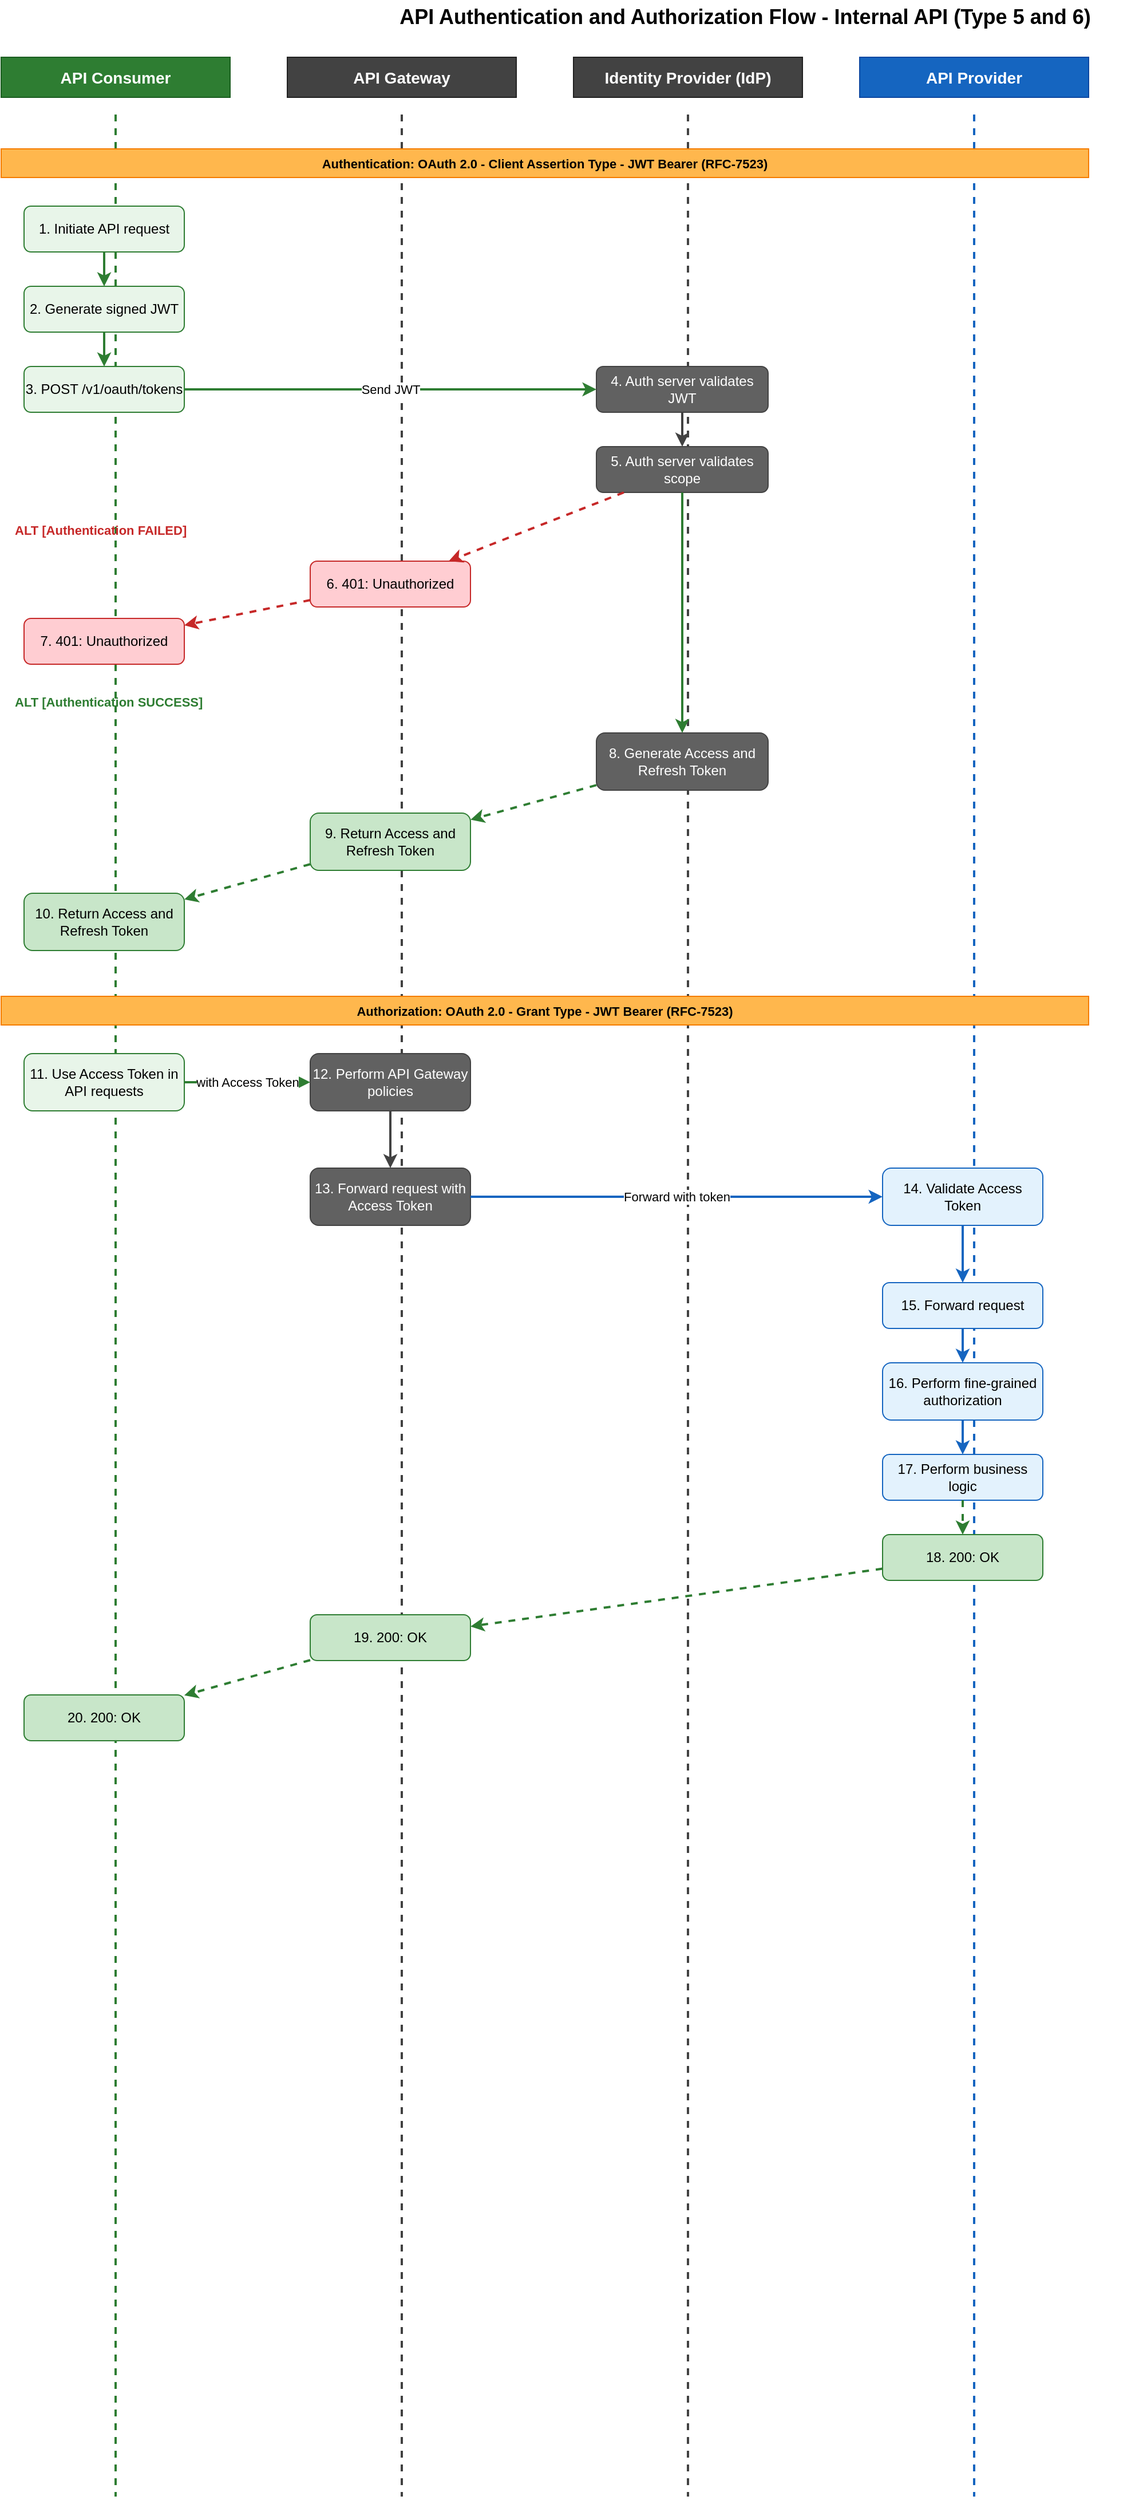 <mxfile>
  <diagram name="API Auth Flow" id="diagram1">
    <mxGraphModel dx="1600" dy="900" grid="1" gridSize="10" guides="1" tooltips="1" connect="1" arrows="1" fold="1" page="1" pageScale="1" pageWidth="1600" pageHeight="2400">
      <root>
        <mxCell id="0"/>
        <mxCell id="1" parent="0"/>
        <mxCell id="title1" value="API Authentication and Authorization Flow - Internal API (Type 5 and 6)" style="text;html=1;align=center;verticalAlign=middle;whiteSpace=wrap;rounded=0;fontSize=18;fontStyle=1;" vertex="1" parent="1">
          <mxGeometry x="350" y="20" width="700" height="30" as="geometry"/>
        </mxCell>
        <mxCell id="h1" value="API Consumer" style="rounded=0;whiteSpace=wrap;html=1;fillColor=#2E7D32;strokeColor=#1B5E20;fontColor=#FFFFFF;fontSize=14;fontStyle=1;" vertex="1" parent="1">
          <mxGeometry x="50" y="70" width="200" height="35" as="geometry"/>
        </mxCell>
        <mxCell id="h2" value="API Gateway" style="rounded=0;whiteSpace=wrap;html=1;fillColor=#424242;strokeColor=#212121;fontColor=#FFFFFF;fontSize=14;fontStyle=1;" vertex="1" parent="1">
          <mxGeometry x="300" y="70" width="200" height="35" as="geometry"/>
        </mxCell>
        <mxCell id="h3" value="Identity Provider (IdP)" style="rounded=0;whiteSpace=wrap;html=1;fillColor=#424242;strokeColor=#212121;fontColor=#FFFFFF;fontSize=14;fontStyle=1;" vertex="1" parent="1">
          <mxGeometry x="550" y="70" width="200" height="35" as="geometry"/>
        </mxCell>
        <mxCell id="h4" value="API Provider" style="rounded=0;whiteSpace=wrap;html=1;fillColor=#1565C0;strokeColor=#0D47A1;fontColor=#FFFFFF;fontSize=14;fontStyle=1;" vertex="1" parent="1">
          <mxGeometry x="800" y="70" width="200" height="35" as="geometry"/>
        </mxCell>
        <mxCell id="l1" value="" style="endArrow=none;dashed=1;html=1;strokeWidth=2;strokeColor=#2E7D32;" edge="1" parent="1">
          <mxGeometry width="50" height="50" relative="1" as="geometry">
            <mxPoint x="150" y="120" as="sourcePoint"/>
            <mxPoint x="150" y="2200" as="targetPoint"/>
          </mxGeometry>
        </mxCell>
        <mxCell id="l2" value="" style="endArrow=none;dashed=1;html=1;strokeWidth=2;strokeColor=#424242;" edge="1" parent="1">
          <mxGeometry width="50" height="50" relative="1" as="geometry">
            <mxPoint x="400" y="120" as="sourcePoint"/>
            <mxPoint x="400" y="2200" as="targetPoint"/>
          </mxGeometry>
        </mxCell>
        <mxCell id="l3" value="" style="endArrow=none;dashed=1;html=1;strokeWidth=2;strokeColor=#424242;" edge="1" parent="1">
          <mxGeometry width="50" height="50" relative="1" as="geometry">
            <mxPoint x="650" y="120" as="sourcePoint"/>
            <mxPoint x="650" y="2200" as="targetPoint"/>
          </mxGeometry>
        </mxCell>
        <mxCell id="l4" value="" style="endArrow=none;dashed=1;html=1;strokeWidth=2;strokeColor=#1565C0;" edge="1" parent="1">
          <mxGeometry width="50" height="50" relative="1" as="geometry">
            <mxPoint x="900" y="120" as="sourcePoint"/>
            <mxPoint x="900" y="2200" as="targetPoint"/>
          </mxGeometry>
        </mxCell>
        <mxCell id="auth1" value="Authentication: OAuth 2.0 - Client Assertion Type - JWT Bearer (RFC-7523)" style="rounded=0;whiteSpace=wrap;html=1;fillColor=#FFB74D;strokeColor=#F57C00;fontSize=11;fontStyle=1;" vertex="1" parent="1">
          <mxGeometry x="50" y="150" width="950" height="25" as="geometry"/>
        </mxCell>
        <mxCell id="s1" value="1. Initiate API request" style="rounded=1;whiteSpace=wrap;html=1;fillColor=#E8F5E9;strokeColor=#2E7D32;" vertex="1" parent="1">
          <mxGeometry x="70" y="200" width="140" height="40" as="geometry"/>
        </mxCell>
        <mxCell id="s2" value="2. Generate signed JWT" style="rounded=1;whiteSpace=wrap;html=1;fillColor=#E8F5E9;strokeColor=#2E7D32;" vertex="1" parent="1">
          <mxGeometry x="70" y="270" width="140" height="40" as="geometry"/>
        </mxCell>
        <mxCell id="a1" value="" style="endArrow=classic;html=1;strokeWidth=2;strokeColor=#2E7D32;" edge="1" parent="1" source="s1" target="s2">
          <mxGeometry width="50" height="50" relative="1" as="geometry">
            <mxPoint x="150" y="240" as="sourcePoint"/>
            <mxPoint x="150" y="270" as="targetPoint"/>
          </mxGeometry>
        </mxCell>
        <mxCell id="s3" value="3. POST /v1/oauth/tokens" style="rounded=1;whiteSpace=wrap;html=1;fillColor=#E8F5E9;strokeColor=#2E7D32;" vertex="1" parent="1">
          <mxGeometry x="70" y="340" width="140" height="40" as="geometry"/>
        </mxCell>
        <mxCell id="a2" value="" style="endArrow=classic;html=1;strokeWidth=2;strokeColor=#2E7D32;" edge="1" parent="1" source="s2" target="s3">
          <mxGeometry width="50" height="50" relative="1" as="geometry">
            <mxPoint x="150" y="310" as="sourcePoint"/>
            <mxPoint x="150" y="340" as="targetPoint"/>
          </mxGeometry>
        </mxCell>
        <mxCell id="s4" value="4. Auth server validates JWT" style="rounded=1;whiteSpace=wrap;html=1;fillColor=#616161;strokeColor=#424242;fontColor=#FFFFFF;" vertex="1" parent="1">
          <mxGeometry x="570" y="340" width="150" height="40" as="geometry"/>
        </mxCell>
        <mxCell id="a3" value="Send JWT" style="endArrow=classic;html=1;strokeWidth=2;strokeColor=#2E7D32;" edge="1" parent="1" source="s3" target="s4">
          <mxGeometry width="50" height="50" relative="1" as="geometry">
            <mxPoint x="210" y="360" as="sourcePoint"/>
            <mxPoint x="570" y="360" as="targetPoint"/>
          </mxGeometry>
        </mxCell>
        <mxCell id="s5" value="5. Auth server validates scope" style="rounded=1;whiteSpace=wrap;html=1;fillColor=#616161;strokeColor=#424242;fontColor=#FFFFFF;" vertex="1" parent="1">
          <mxGeometry x="570" y="410" width="150" height="40" as="geometry"/>
        </mxCell>
        <mxCell id="a4" value="" style="endArrow=classic;html=1;strokeWidth=2;strokeColor=#424242;" edge="1" parent="1" source="s4" target="s5">
          <mxGeometry width="50" height="50" relative="1" as="geometry">
            <mxPoint x="645" y="380" as="sourcePoint"/>
            <mxPoint x="645" y="410" as="targetPoint"/>
          </mxGeometry>
        </mxCell>
        <mxCell id="alt1" value="ALT [Authentication FAILED]" style="text;html=1;align=left;verticalAlign=top;fontColor=#C62828;fontStyle=1;fontSize=11;" vertex="1" parent="1">
          <mxGeometry x="60" y="470" width="200" height="20" as="geometry"/>
        </mxCell>
        <mxCell id="s6" value="6. 401: Unauthorized" style="rounded=1;whiteSpace=wrap;html=1;fillColor=#FFCDD2;strokeColor=#C62828;" vertex="1" parent="1">
          <mxGeometry x="320" y="510" width="140" height="40" as="geometry"/>
        </mxCell>
        <mxCell id="a6" value="" style="endArrow=classic;html=1;strokeWidth=2;strokeColor=#C62828;dashed=1;" edge="1" parent="1" source="s5" target="s6">
          <mxGeometry width="50" height="50" relative="1" as="geometry">
            <mxPoint x="570" y="530" as="sourcePoint"/>
            <mxPoint x="460" y="530" as="targetPoint"/>
          </mxGeometry>
        </mxCell>
        <mxCell id="s7" value="7. 401: Unauthorized" style="rounded=1;whiteSpace=wrap;html=1;fillColor=#FFCDD2;strokeColor=#C62828;" vertex="1" parent="1">
          <mxGeometry x="70" y="560" width="140" height="40" as="geometry"/>
        </mxCell>
        <mxCell id="a7" value="" style="endArrow=classic;html=1;strokeWidth=2;strokeColor=#C62828;dashed=1;" edge="1" parent="1" source="s6" target="s7">
          <mxGeometry width="50" height="50" relative="1" as="geometry">
            <mxPoint x="320" y="580" as="sourcePoint"/>
            <mxPoint x="210" y="580" as="targetPoint"/>
          </mxGeometry>
        </mxCell>
        <mxCell id="alt2" value="ALT [Authentication SUCCESS]" style="text;html=1;align=left;verticalAlign=top;fontColor=#2E7D32;fontStyle=1;fontSize=11;" vertex="1" parent="1">
          <mxGeometry x="60" y="620" width="200" height="20" as="geometry"/>
        </mxCell>
        <mxCell id="s8" value="8. Generate Access and Refresh Token" style="rounded=1;whiteSpace=wrap;html=1;fillColor=#616161;strokeColor=#424242;fontColor=#FFFFFF;" vertex="1" parent="1">
          <mxGeometry x="570" y="660" width="150" height="50" as="geometry"/>
        </mxCell>
        <mxCell id="a8" value="" style="endArrow=classic;html=1;strokeWidth=2;strokeColor=#2E7D32;" edge="1" parent="1" source="s5" target="s8">
          <mxGeometry width="50" height="50" relative="1" as="geometry">
            <mxPoint x="645" y="450" as="sourcePoint"/>
            <mxPoint x="645" y="660" as="targetPoint"/>
          </mxGeometry>
        </mxCell>
        <mxCell id="s9" value="9. Return Access and Refresh Token" style="rounded=1;whiteSpace=wrap;html=1;fillColor=#C8E6C9;strokeColor=#2E7D32;" vertex="1" parent="1">
          <mxGeometry x="320" y="730" width="140" height="50" as="geometry"/>
        </mxCell>
        <mxCell id="a9" value="" style="endArrow=classic;html=1;strokeWidth=2;strokeColor=#2E7D32;dashed=1;" edge="1" parent="1" source="s8" target="s9">
          <mxGeometry width="50" height="50" relative="1" as="geometry">
            <mxPoint x="570" y="755" as="sourcePoint"/>
            <mxPoint x="460" y="755" as="targetPoint"/>
          </mxGeometry>
        </mxCell>
        <mxCell id="s10" value="10. Return Access and Refresh Token" style="rounded=1;whiteSpace=wrap;html=1;fillColor=#C8E6C9;strokeColor=#2E7D32;" vertex="1" parent="1">
          <mxGeometry x="70" y="800" width="140" height="50" as="geometry"/>
        </mxCell>
        <mxCell id="a10" value="" style="endArrow=classic;html=1;strokeWidth=2;strokeColor=#2E7D32;dashed=1;" edge="1" parent="1" source="s9" target="s10">
          <mxGeometry width="50" height="50" relative="1" as="geometry">
            <mxPoint x="320" y="825" as="sourcePoint"/>
            <mxPoint x="210" y="825" as="targetPoint"/>
          </mxGeometry>
        </mxCell>
        <mxCell id="auth2" value="Authorization: OAuth 2.0 - Grant Type - JWT Bearer (RFC-7523)" style="rounded=0;whiteSpace=wrap;html=1;fillColor=#FFB74D;strokeColor=#F57C00;fontSize=11;fontStyle=1;" vertex="1" parent="1">
          <mxGeometry x="50" y="890" width="950" height="25" as="geometry"/>
        </mxCell>
        <mxCell id="s11" value="11. Use Access Token in API requests" style="rounded=1;whiteSpace=wrap;html=1;fillColor=#E8F5E9;strokeColor=#2E7D32;" vertex="1" parent="1">
          <mxGeometry x="70" y="940" width="140" height="50" as="geometry"/>
        </mxCell>
        <mxCell id="s12" value="12. Perform API Gateway policies" style="rounded=1;whiteSpace=wrap;html=1;fillColor=#616161;strokeColor=#424242;fontColor=#FFFFFF;" vertex="1" parent="1">
          <mxGeometry x="320" y="940" width="140" height="50" as="geometry"/>
        </mxCell>
        <mxCell id="a11" value="with Access Token" style="endArrow=classic;html=1;strokeWidth=2;strokeColor=#2E7D32;" edge="1" parent="1" source="s11" target="s12">
          <mxGeometry width="50" height="50" relative="1" as="geometry">
            <mxPoint x="210" y="965" as="sourcePoint"/>
            <mxPoint x="320" y="965" as="targetPoint"/>
          </mxGeometry>
        </mxCell>
        <mxCell id="s13" value="13. Forward request with Access Token" style="rounded=1;whiteSpace=wrap;html=1;fillColor=#616161;strokeColor=#424242;fontColor=#FFFFFF;" vertex="1" parent="1">
          <mxGeometry x="320" y="1040" width="140" height="50" as="geometry"/>
        </mxCell>
        <mxCell id="a12" value="" style="endArrow=classic;html=1;strokeWidth=2;strokeColor=#424242;" edge="1" parent="1" source="s12" target="s13">
          <mxGeometry width="50" height="50" relative="1" as="geometry">
            <mxPoint x="390" y="990" as="sourcePoint"/>
            <mxPoint x="390" y="1040" as="targetPoint"/>
          </mxGeometry>
        </mxCell>
        <mxCell id="s14" value="14. Validate Access Token" style="rounded=1;whiteSpace=wrap;html=1;fillColor=#E3F2FD;strokeColor=#1565C0;" vertex="1" parent="1">
          <mxGeometry x="820" y="1040" width="140" height="50" as="geometry"/>
        </mxCell>
        <mxCell id="a13" value="Forward with token" style="endArrow=classic;html=1;strokeWidth=2;strokeColor=#1565C0;" edge="1" parent="1" source="s13" target="s14">
          <mxGeometry width="50" height="50" relative="1" as="geometry">
            <mxPoint x="460" y="1065" as="sourcePoint"/>
            <mxPoint x="820" y="1065" as="targetPoint"/>
          </mxGeometry>
        </mxCell>
        <mxCell id="s15" value="15. Forward request" style="rounded=1;whiteSpace=wrap;html=1;fillColor=#E3F2FD;strokeColor=#1565C0;" vertex="1" parent="1">
          <mxGeometry x="820" y="1140" width="140" height="40" as="geometry"/>
        </mxCell>
        <mxCell id="a14" value="" style="endArrow=classic;html=1;strokeWidth=2;strokeColor=#1565C0;" edge="1" parent="1" source="s14" target="s15">
          <mxGeometry width="50" height="50" relative="1" as="geometry">
            <mxPoint x="890" y="1090" as="sourcePoint"/>
            <mxPoint x="890" y="1140" as="targetPoint"/>
          </mxGeometry>
        </mxCell>
        <mxCell id="s16" value="16. Perform fine-grained authorization" style="rounded=1;whiteSpace=wrap;html=1;fillColor=#E3F2FD;strokeColor=#1565C0;" vertex="1" parent="1">
          <mxGeometry x="820" y="1210" width="140" height="50" as="geometry"/>
        </mxCell>
        <mxCell id="a15" value="" style="endArrow=classic;html=1;strokeWidth=2;strokeColor=#1565C0;" edge="1" parent="1" source="s15" target="s16">
          <mxGeometry width="50" height="50" relative="1" as="geometry">
            <mxPoint x="890" y="1180" as="sourcePoint"/>
            <mxPoint x="890" y="1210" as="targetPoint"/>
          </mxGeometry>
        </mxCell>
        <mxCell id="s17" value="17. Perform business logic" style="rounded=1;whiteSpace=wrap;html=1;fillColor=#E3F2FD;strokeColor=#1565C0;" vertex="1" parent="1">
          <mxGeometry x="820" y="1290" width="140" height="40" as="geometry"/>
        </mxCell>
        <mxCell id="a16" value="" style="endArrow=classic;html=1;strokeWidth=2;strokeColor=#1565C0;" edge="1" parent="1" source="s16" target="s17">
          <mxGeometry width="50" height="50" relative="1" as="geometry">
            <mxPoint x="890" y="1260" as="sourcePoint"/>
            <mxPoint x="890" y="1290" as="targetPoint"/>
          </mxGeometry>
        </mxCell>
        <mxCell id="s18" value="18. 200: OK" style="rounded=1;whiteSpace=wrap;html=1;fillColor=#C8E6C9;strokeColor=#2E7D32;" vertex="1" parent="1">
          <mxGeometry x="820" y="1360" width="140" height="40" as="geometry"/>
        </mxCell>
        <mxCell id="a17" value="" style="endArrow=classic;html=1;strokeWidth=2;strokeColor=#2E7D32;dashed=1;" edge="1" parent="1" source="s17" target="s18">
          <mxGeometry width="50" height="50" relative="1" as="geometry">
            <mxPoint x="890" y="1330" as="sourcePoint"/>
            <mxPoint x="890" y="1360" as="targetPoint"/>
          </mxGeometry>
        </mxCell>
        <mxCell id="s19" value="19. 200: OK" style="rounded=1;whiteSpace=wrap;html=1;fillColor=#C8E6C9;strokeColor=#2E7D32;" vertex="1" parent="1">
          <mxGeometry x="320" y="1430" width="140" height="40" as="geometry"/>
        </mxCell>
        <mxCell id="a18" value="" style="endArrow=classic;html=1;strokeWidth=2;strokeColor=#2E7D32;dashed=1;" edge="1" parent="1" source="s18" target="s19">
          <mxGeometry width="50" height="50" relative="1" as="geometry">
            <mxPoint x="820" y="1450" as="sourcePoint"/>
            <mxPoint x="460" y="1450" as="targetPoint"/>
          </mxGeometry>
        </mxCell>
        <mxCell id="s20" value="20. 200: OK" style="rounded=1;whiteSpace=wrap;html=1;fillColor=#C8E6C9;strokeColor=#2E7D32;" vertex="1" parent="1">
          <mxGeometry x="70" y="1500" width="140" height="40" as="geometry"/>
        </mxCell>
        <mxCell id="a19" value="" style="endArrow=classic;html=1;strokeWidth=2;strokeColor=#2E7D32;dashed=1;" edge="1" parent="1" source="s19" target="s20">
          <mxGeometry width="50" height="50" relative="1" as="geometry">
            <mxPoint x="320" y="1520" as="sourcePoint"/>
            <mxPoint x="210" y="1520" as="targetPoint"/>
          </mxGeometry>
        </mxCell>
      </root>
    </mxGraphModel>
  </diagram>
</mxfile>